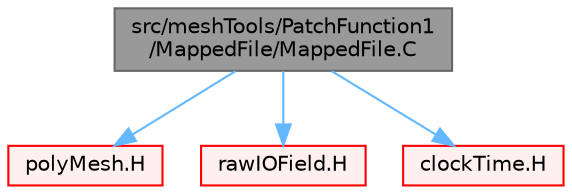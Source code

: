 digraph "src/meshTools/PatchFunction1/MappedFile/MappedFile.C"
{
 // LATEX_PDF_SIZE
  bgcolor="transparent";
  edge [fontname=Helvetica,fontsize=10,labelfontname=Helvetica,labelfontsize=10];
  node [fontname=Helvetica,fontsize=10,shape=box,height=0.2,width=0.4];
  Node1 [id="Node000001",label="src/meshTools/PatchFunction1\l/MappedFile/MappedFile.C",height=0.2,width=0.4,color="gray40", fillcolor="grey60", style="filled", fontcolor="black",tooltip=" "];
  Node1 -> Node2 [id="edge1_Node000001_Node000002",color="steelblue1",style="solid",tooltip=" "];
  Node2 [id="Node000002",label="polyMesh.H",height=0.2,width=0.4,color="red", fillcolor="#FFF0F0", style="filled",URL="$polyMesh_8H.html",tooltip=" "];
  Node1 -> Node279 [id="edge2_Node000001_Node000279",color="steelblue1",style="solid",tooltip=" "];
  Node279 [id="Node000279",label="rawIOField.H",height=0.2,width=0.4,color="red", fillcolor="#FFF0F0", style="filled",URL="$rawIOField_8H.html",tooltip=" "];
  Node1 -> Node280 [id="edge3_Node000001_Node000280",color="steelblue1",style="solid",tooltip=" "];
  Node280 [id="Node000280",label="clockTime.H",height=0.2,width=0.4,color="red", fillcolor="#FFF0F0", style="filled",URL="$clockTime_8H.html",tooltip=" "];
}
